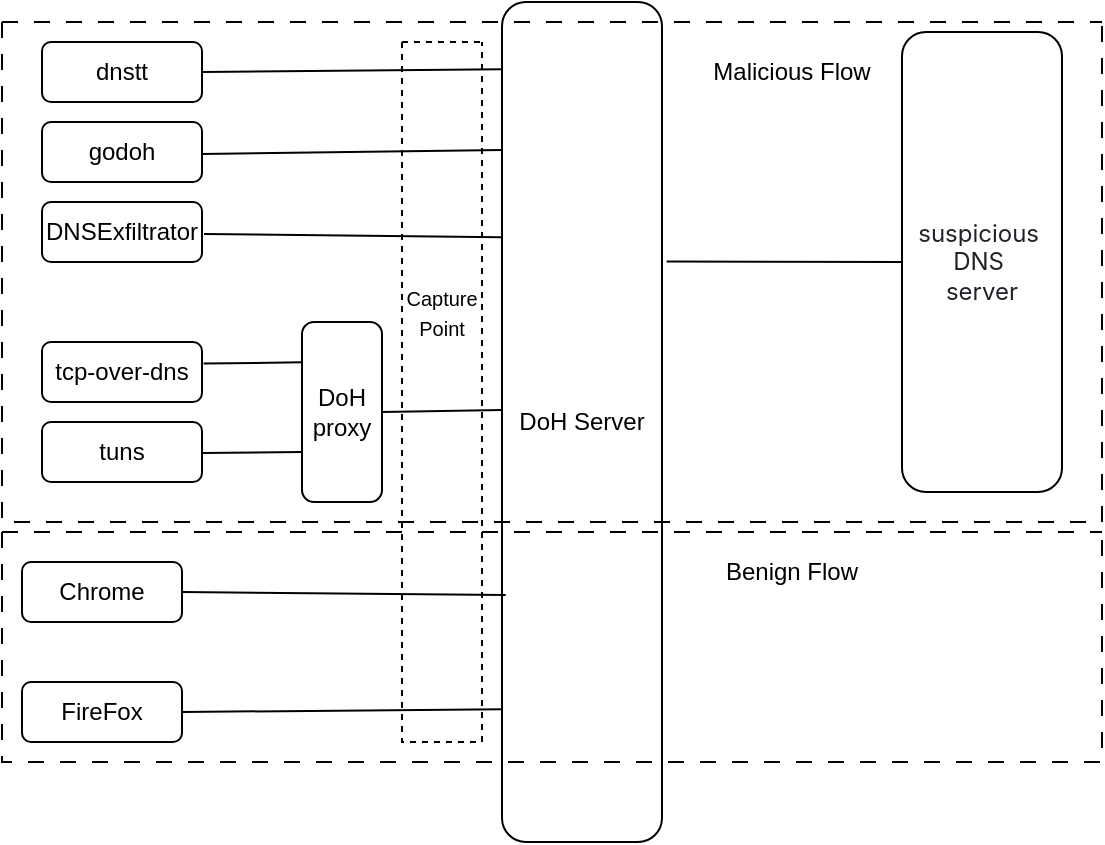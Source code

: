 <mxfile version="24.7.17">
  <diagram name="Page-1" id="7iyscIZpLDii-ziSJlZC">
    <mxGraphModel dx="893" dy="519" grid="1" gridSize="10" guides="1" tooltips="1" connect="1" arrows="1" fold="1" page="1" pageScale="1" pageWidth="850" pageHeight="1100" math="0" shadow="0">
      <root>
        <mxCell id="0" />
        <mxCell id="1" parent="0" />
        <mxCell id="MuK9yvm6-GWO1-C86sv5-1" value="dnstt" style="rounded=1;whiteSpace=wrap;html=1;" parent="1" vertex="1">
          <mxGeometry x="50" y="60" width="80" height="30" as="geometry" />
        </mxCell>
        <mxCell id="MuK9yvm6-GWO1-C86sv5-2" value="godoh" style="rounded=1;whiteSpace=wrap;html=1;" parent="1" vertex="1">
          <mxGeometry x="50" y="100" width="80" height="30" as="geometry" />
        </mxCell>
        <mxCell id="MuK9yvm6-GWO1-C86sv5-3" value="DNSExfiltrator" style="rounded=1;whiteSpace=wrap;html=1;" parent="1" vertex="1">
          <mxGeometry x="50" y="140" width="80" height="30" as="geometry" />
        </mxCell>
        <mxCell id="MuK9yvm6-GWO1-C86sv5-4" value="tcp-over-dns" style="rounded=1;whiteSpace=wrap;html=1;" parent="1" vertex="1">
          <mxGeometry x="50" y="210" width="80" height="30" as="geometry" />
        </mxCell>
        <mxCell id="MuK9yvm6-GWO1-C86sv5-5" value="tuns" style="rounded=1;whiteSpace=wrap;html=1;" parent="1" vertex="1">
          <mxGeometry x="50" y="250" width="80" height="30" as="geometry" />
        </mxCell>
        <mxCell id="jizNXRpVAwG-D235Epvu-2" value="DoH proxy" style="rounded=1;whiteSpace=wrap;html=1;" parent="1" vertex="1">
          <mxGeometry x="180" y="200" width="40" height="90" as="geometry" />
        </mxCell>
        <mxCell id="jizNXRpVAwG-D235Epvu-3" value="" style="endArrow=none;html=1;rounded=0;exitX=1.01;exitY=0.36;exitDx=0;exitDy=0;entryX=0.005;entryY=0.224;entryDx=0;entryDy=0;exitPerimeter=0;entryPerimeter=0;" parent="1" source="MuK9yvm6-GWO1-C86sv5-4" target="jizNXRpVAwG-D235Epvu-2" edge="1">
          <mxGeometry width="50" height="50" relative="1" as="geometry">
            <mxPoint x="160" y="420" as="sourcePoint" />
            <mxPoint x="210" y="370" as="targetPoint" />
          </mxGeometry>
        </mxCell>
        <mxCell id="jizNXRpVAwG-D235Epvu-4" value="" style="endArrow=none;html=1;rounded=0;exitX=1.01;exitY=0.36;exitDx=0;exitDy=0;exitPerimeter=0;" parent="1" edge="1">
          <mxGeometry width="50" height="50" relative="1" as="geometry">
            <mxPoint x="130" y="265.5" as="sourcePoint" />
            <mxPoint x="180" y="265" as="targetPoint" />
          </mxGeometry>
        </mxCell>
        <mxCell id="jizNXRpVAwG-D235Epvu-5" value="DoH Server" style="rounded=1;whiteSpace=wrap;html=1;" parent="1" vertex="1">
          <mxGeometry x="280" y="40" width="80" height="420" as="geometry" />
        </mxCell>
        <mxCell id="jizNXRpVAwG-D235Epvu-7" value="" style="endArrow=none;html=1;rounded=0;exitX=1;exitY=0.5;exitDx=0;exitDy=0;entryX=0.006;entryY=0.08;entryDx=0;entryDy=0;entryPerimeter=0;" parent="1" source="MuK9yvm6-GWO1-C86sv5-1" target="jizNXRpVAwG-D235Epvu-5" edge="1">
          <mxGeometry width="50" height="50" relative="1" as="geometry">
            <mxPoint x="180" y="130" as="sourcePoint" />
            <mxPoint x="230" y="80" as="targetPoint" />
          </mxGeometry>
        </mxCell>
        <mxCell id="jizNXRpVAwG-D235Epvu-10" value="" style="endArrow=none;html=1;rounded=0;exitX=1;exitY=0.5;exitDx=0;exitDy=0;" parent="1" edge="1">
          <mxGeometry width="50" height="50" relative="1" as="geometry">
            <mxPoint x="130" y="116" as="sourcePoint" />
            <mxPoint x="280" y="114" as="targetPoint" />
          </mxGeometry>
        </mxCell>
        <mxCell id="jizNXRpVAwG-D235Epvu-11" value="" style="endArrow=none;html=1;rounded=0;exitX=1;exitY=0.5;exitDx=0;exitDy=0;entryX=-0.005;entryY=0.28;entryDx=0;entryDy=0;entryPerimeter=0;" parent="1" target="jizNXRpVAwG-D235Epvu-5" edge="1">
          <mxGeometry width="50" height="50" relative="1" as="geometry">
            <mxPoint x="131" y="156" as="sourcePoint" />
            <mxPoint x="350" y="154" as="targetPoint" />
          </mxGeometry>
        </mxCell>
        <mxCell id="jizNXRpVAwG-D235Epvu-13" value="" style="endArrow=none;html=1;rounded=0;exitX=1;exitY=0.5;exitDx=0;exitDy=0;" parent="1" source="jizNXRpVAwG-D235Epvu-2" edge="1">
          <mxGeometry width="50" height="50" relative="1" as="geometry">
            <mxPoint x="250" y="280" as="sourcePoint" />
            <mxPoint x="280" y="244" as="targetPoint" />
          </mxGeometry>
        </mxCell>
        <mxCell id="jizNXRpVAwG-D235Epvu-15" value="" style="endArrow=none;html=1;rounded=0;exitX=1.029;exitY=0.309;exitDx=0;exitDy=0;entryX=0;entryY=0.5;entryDx=0;entryDy=0;exitPerimeter=0;" parent="1" source="jizNXRpVAwG-D235Epvu-5" target="jizNXRpVAwG-D235Epvu-14" edge="1">
          <mxGeometry width="50" height="50" relative="1" as="geometry">
            <mxPoint x="570" y="230" as="sourcePoint" />
            <mxPoint x="620" y="180" as="targetPoint" />
          </mxGeometry>
        </mxCell>
        <mxCell id="jizNXRpVAwG-D235Epvu-17" value="" style="swimlane;startSize=0;dashed=1;" parent="1" vertex="1">
          <mxGeometry x="230" y="60" width="40" height="350" as="geometry" />
        </mxCell>
        <mxCell id="jizNXRpVAwG-D235Epvu-18" value="&lt;font style=&quot;font-size: 10px;&quot;&gt;Capture&lt;/font&gt;&lt;div&gt;&lt;font style=&quot;font-size: 10px;&quot;&gt;Point&lt;/font&gt;&lt;/div&gt;" style="text;html=1;align=center;verticalAlign=middle;whiteSpace=wrap;rounded=0;" parent="jizNXRpVAwG-D235Epvu-17" vertex="1">
          <mxGeometry x="5" y="120" width="30" height="30" as="geometry" />
        </mxCell>
        <mxCell id="AUsvTKb-qLRfrw_RgG4p-1" value="" style="swimlane;startSize=0;dashed=1;dashPattern=8 8;" vertex="1" parent="1">
          <mxGeometry x="30" y="50" width="550" height="250" as="geometry" />
        </mxCell>
        <mxCell id="jizNXRpVAwG-D235Epvu-14" value="&lt;span style=&quot;color: rgb(31, 35, 40); font-family: -apple-system, BlinkMacSystemFont, &amp;quot;Segoe UI&amp;quot;, &amp;quot;Noto Sans&amp;quot;, Helvetica, Arial, sans-serif, &amp;quot;Apple Color Emoji&amp;quot;, &amp;quot;Segoe UI Emoji&amp;quot;; text-align: left; background-color: rgb(255, 255, 255);&quot;&gt;&lt;font&gt;suspicious&amp;nbsp;&lt;/font&gt;&lt;/span&gt;&lt;div&gt;&lt;span style=&quot;color: rgb(31, 35, 40); font-family: -apple-system, BlinkMacSystemFont, &amp;quot;Segoe UI&amp;quot;, &amp;quot;Noto Sans&amp;quot;, Helvetica, Arial, sans-serif, &amp;quot;Apple Color Emoji&amp;quot;, &amp;quot;Segoe UI Emoji&amp;quot;; text-align: left; background-color: rgb(255, 255, 255);&quot;&gt;&lt;font&gt;DNS&amp;nbsp;&lt;/font&gt;&lt;/span&gt;&lt;/div&gt;&lt;div&gt;&lt;span style=&quot;color: rgb(31, 35, 40); font-family: -apple-system, BlinkMacSystemFont, &amp;quot;Segoe UI&amp;quot;, &amp;quot;Noto Sans&amp;quot;, Helvetica, Arial, sans-serif, &amp;quot;Apple Color Emoji&amp;quot;, &amp;quot;Segoe UI Emoji&amp;quot;; text-align: left; background-color: rgb(255, 255, 255);&quot;&gt;&lt;font&gt;server&lt;/font&gt;&lt;/span&gt;&lt;/div&gt;" style="rounded=1;whiteSpace=wrap;html=1;" parent="AUsvTKb-qLRfrw_RgG4p-1" vertex="1">
          <mxGeometry x="450" y="5" width="80" height="230" as="geometry" />
        </mxCell>
        <mxCell id="AUsvTKb-qLRfrw_RgG4p-2" value="Malicious Flow" style="text;html=1;align=center;verticalAlign=middle;whiteSpace=wrap;rounded=0;" vertex="1" parent="AUsvTKb-qLRfrw_RgG4p-1">
          <mxGeometry x="350" y="10" width="90" height="30" as="geometry" />
        </mxCell>
        <mxCell id="AUsvTKb-qLRfrw_RgG4p-3" value="Chrome" style="rounded=1;whiteSpace=wrap;html=1;" vertex="1" parent="1">
          <mxGeometry x="40" y="320" width="80" height="30" as="geometry" />
        </mxCell>
        <mxCell id="AUsvTKb-qLRfrw_RgG4p-5" value="" style="endArrow=none;html=1;rounded=0;exitX=1;exitY=0.5;exitDx=0;exitDy=0;entryX=0.023;entryY=0.706;entryDx=0;entryDy=0;entryPerimeter=0;" edge="1" parent="1" source="AUsvTKb-qLRfrw_RgG4p-3" target="jizNXRpVAwG-D235Epvu-5">
          <mxGeometry width="50" height="50" relative="1" as="geometry">
            <mxPoint x="141" y="166" as="sourcePoint" />
            <mxPoint x="290" y="168" as="targetPoint" />
          </mxGeometry>
        </mxCell>
        <mxCell id="AUsvTKb-qLRfrw_RgG4p-6" value="" style="endArrow=none;html=1;rounded=0;exitX=1;exitY=0.5;exitDx=0;exitDy=0;entryX=0.006;entryY=0.842;entryDx=0;entryDy=0;entryPerimeter=0;" edge="1" parent="1" source="AUsvTKb-qLRfrw_RgG4p-4" target="jizNXRpVAwG-D235Epvu-5">
          <mxGeometry width="50" height="50" relative="1" as="geometry">
            <mxPoint x="141" y="166" as="sourcePoint" />
            <mxPoint x="290" y="168" as="targetPoint" />
          </mxGeometry>
        </mxCell>
        <mxCell id="AUsvTKb-qLRfrw_RgG4p-7" value="" style="swimlane;startSize=0;dashed=1;dashPattern=8 8;" vertex="1" parent="1">
          <mxGeometry x="30" y="305" width="550" height="115" as="geometry" />
        </mxCell>
        <mxCell id="AUsvTKb-qLRfrw_RgG4p-4" value="FireFox" style="rounded=1;whiteSpace=wrap;html=1;" vertex="1" parent="AUsvTKb-qLRfrw_RgG4p-7">
          <mxGeometry x="10" y="75" width="80" height="30" as="geometry" />
        </mxCell>
        <mxCell id="AUsvTKb-qLRfrw_RgG4p-10" value="Benign&amp;nbsp;Flow" style="text;html=1;align=center;verticalAlign=middle;whiteSpace=wrap;rounded=0;" vertex="1" parent="AUsvTKb-qLRfrw_RgG4p-7">
          <mxGeometry x="350" y="5" width="90" height="30" as="geometry" />
        </mxCell>
      </root>
    </mxGraphModel>
  </diagram>
</mxfile>
